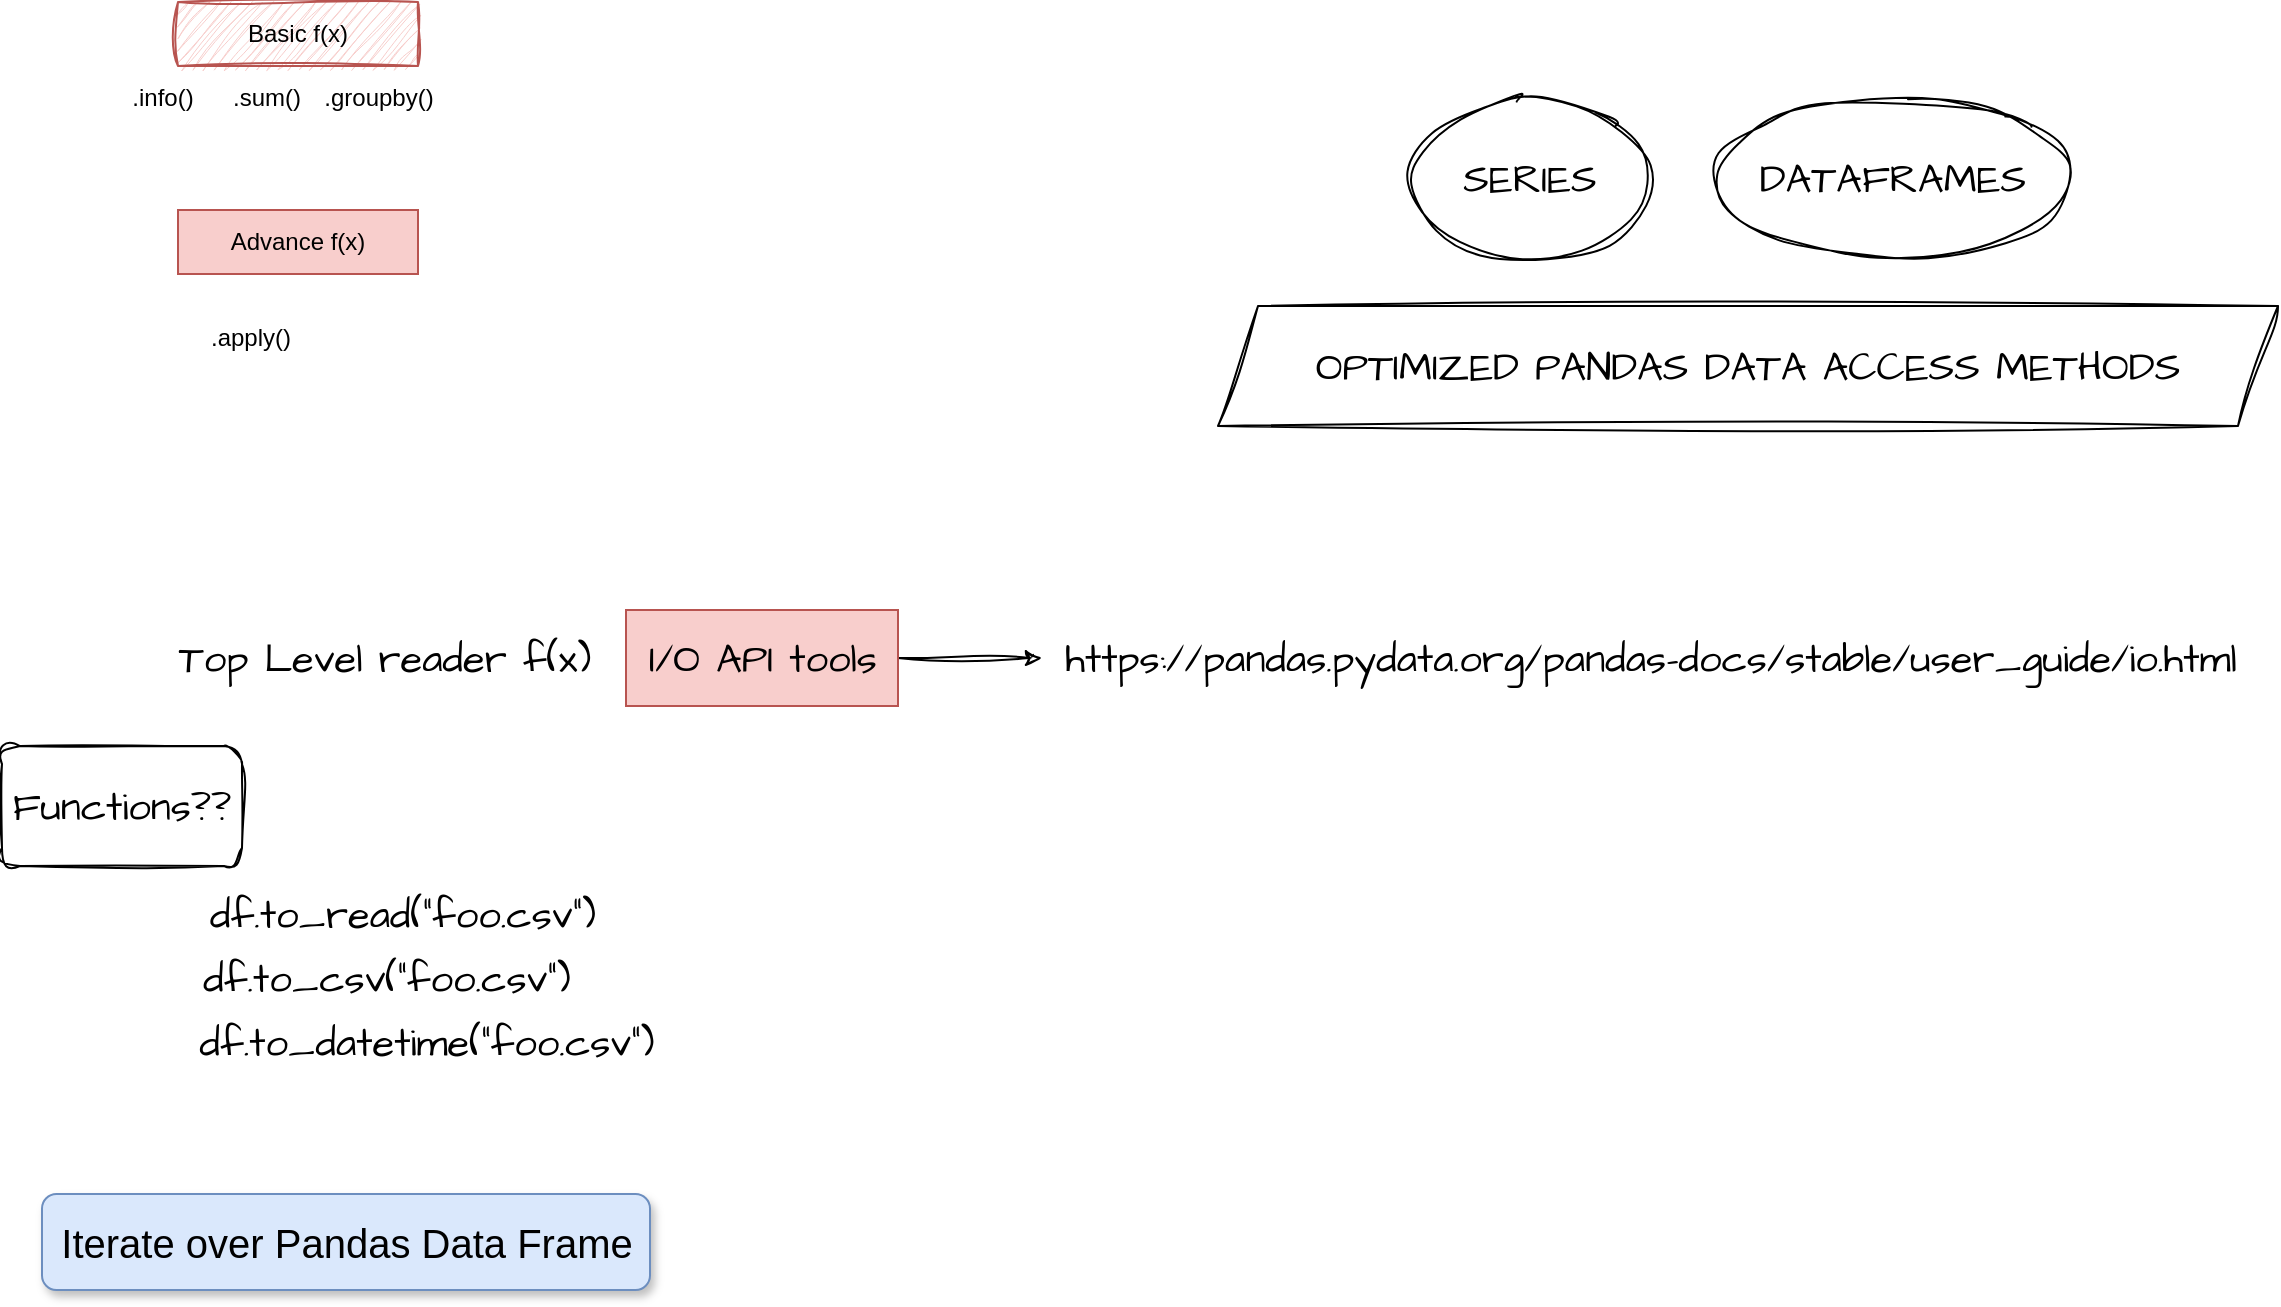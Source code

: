 <mxfile version="23.1.2" type="github">
  <diagram name="Page-1" id="U13R7Wm6EYD1qB2DaHe_">
    <mxGraphModel dx="11160" dy="5240" grid="1" gridSize="8" guides="1" tooltips="1" connect="1" arrows="1" fold="1" page="1" pageScale="1" pageWidth="8000" pageHeight="8000" math="0" shadow="0">
      <root>
        <mxCell id="0" />
        <mxCell id="1" parent="0" />
        <mxCell id="s0ZOie93lQ0Ljgx1va_m-1" value=".apply()" style="text;html=1;align=center;verticalAlign=middle;resizable=0;points=[];autosize=1;strokeColor=none;fillColor=none;rounded=0;sketch=1;curveFitting=1;jiggle=2;" parent="1" vertex="1">
          <mxGeometry x="100" y="176" width="64" height="32" as="geometry" />
        </mxCell>
        <mxCell id="s0ZOie93lQ0Ljgx1va_m-2" value="Advance f(x)" style="rounded=0;whiteSpace=wrap;html=1;fillColor=#f8cecc;strokeColor=#b85450;" parent="1" vertex="1">
          <mxGeometry x="96" y="128" width="120" height="32" as="geometry" />
        </mxCell>
        <mxCell id="s0ZOie93lQ0Ljgx1va_m-3" value="Basic f(x)" style="rounded=0;whiteSpace=wrap;html=1;fillColor=#f8cecc;strokeColor=#b85450;sketch=1;curveFitting=1;jiggle=2;" parent="1" vertex="1">
          <mxGeometry x="96" y="24" width="120" height="32" as="geometry" />
        </mxCell>
        <mxCell id="s0ZOie93lQ0Ljgx1va_m-4" value=".sum()" style="text;html=1;align=center;verticalAlign=middle;resizable=0;points=[];autosize=1;strokeColor=none;fillColor=none;rounded=0;sketch=1;curveFitting=1;jiggle=2;" parent="1" vertex="1">
          <mxGeometry x="112" y="56" width="56" height="32" as="geometry" />
        </mxCell>
        <mxCell id="s0ZOie93lQ0Ljgx1va_m-5" value=".groupby()" style="text;html=1;align=center;verticalAlign=middle;resizable=0;points=[];autosize=1;strokeColor=none;fillColor=none;rounded=0;sketch=1;curveFitting=1;jiggle=2;" parent="1" vertex="1">
          <mxGeometry x="160" y="56" width="72" height="32" as="geometry" />
        </mxCell>
        <mxCell id="s0ZOie93lQ0Ljgx1va_m-6" value="df.to_csv(&quot;foo.csv&quot;)" style="text;html=1;align=center;verticalAlign=middle;resizable=0;points=[];autosize=1;fontSize=20;fontFamily=Architects Daughter;" parent="1" vertex="1">
          <mxGeometry x="96" y="488" width="208" height="48" as="geometry" />
        </mxCell>
        <mxCell id="s0ZOie93lQ0Ljgx1va_m-8" style="edgeStyle=orthogonalEdgeStyle;rounded=0;sketch=1;hachureGap=4;jiggle=2;curveFitting=1;orthogonalLoop=1;jettySize=auto;html=1;fontFamily=Architects Daughter;fontSource=https%3A%2F%2Ffonts.googleapis.com%2Fcss%3Ffamily%3DArchitects%2BDaughter;fontSize=16;" parent="1" source="s0ZOie93lQ0Ljgx1va_m-7" target="s0ZOie93lQ0Ljgx1va_m-9" edge="1">
          <mxGeometry relative="1" as="geometry">
            <mxPoint x="248" y="312" as="targetPoint" />
          </mxGeometry>
        </mxCell>
        <mxCell id="s0ZOie93lQ0Ljgx1va_m-7" value="I/O API tools" style="text;html=1;align=center;verticalAlign=middle;resizable=0;points=[];autosize=1;strokeColor=#b85450;fillColor=#f8cecc;fontSize=20;fontFamily=Architects Daughter;" parent="1" vertex="1">
          <mxGeometry x="320" y="328" width="136" height="48" as="geometry" />
        </mxCell>
        <mxCell id="s0ZOie93lQ0Ljgx1va_m-9" value="https://pandas.pydata.org/pandas-docs/stable/user_guide/io.html" style="text;html=1;align=center;verticalAlign=middle;resizable=0;points=[];autosize=1;strokeColor=none;fillColor=none;fontSize=20;fontFamily=Architects Daughter;" parent="1" vertex="1">
          <mxGeometry x="528" y="328" width="608" height="48" as="geometry" />
        </mxCell>
        <mxCell id="s0ZOie93lQ0Ljgx1va_m-10" value="Top Level reader f(x)" style="text;html=1;align=center;verticalAlign=middle;resizable=0;points=[];autosize=1;strokeColor=none;fillColor=none;fontSize=20;fontFamily=Architects Daughter;" parent="1" vertex="1">
          <mxGeometry x="87" y="328" width="224" height="48" as="geometry" />
        </mxCell>
        <mxCell id="s0ZOie93lQ0Ljgx1va_m-11" value="df.to_datetime(&quot;foo.csv&quot;)" style="text;html=1;align=center;verticalAlign=middle;resizable=0;points=[];autosize=1;fontSize=20;fontFamily=Architects Daughter;" parent="1" vertex="1">
          <mxGeometry x="96" y="520" width="248" height="48" as="geometry" />
        </mxCell>
        <mxCell id="s0ZOie93lQ0Ljgx1va_m-13" value="df.to_read(&quot;foo.csv&quot;)" style="text;html=1;align=center;verticalAlign=middle;resizable=0;points=[];autosize=1;fontSize=20;fontFamily=Architects Daughter;" parent="1" vertex="1">
          <mxGeometry x="100" y="456" width="216" height="48" as="geometry" />
        </mxCell>
        <mxCell id="s0ZOie93lQ0Ljgx1va_m-14" value="Functions??" style="rounded=1;whiteSpace=wrap;html=1;sketch=1;hachureGap=4;jiggle=2;curveFitting=1;fontFamily=Architects Daughter;fontSource=https%3A%2F%2Ffonts.googleapis.com%2Fcss%3Ffamily%3DArchitects%2BDaughter;fontSize=20;" parent="1" vertex="1">
          <mxGeometry x="8" y="396" width="120" height="60" as="geometry" />
        </mxCell>
        <mxCell id="s0ZOie93lQ0Ljgx1va_m-15" value=".info()" style="text;html=1;align=center;verticalAlign=middle;resizable=0;points=[];autosize=1;strokeColor=none;fillColor=none;rounded=0;sketch=1;curveFitting=1;jiggle=2;" parent="1" vertex="1">
          <mxGeometry x="64" y="56" width="48" height="32" as="geometry" />
        </mxCell>
        <mxCell id="s0ZOie93lQ0Ljgx1va_m-16" value="Iterate over Pandas Data Frame" style="text;html=1;align=center;verticalAlign=middle;resizable=0;points=[];autosize=1;fontSize=20;fontFamily=Helvetica;shadow=1;rounded=1;fillColor=#dae8fc;strokeColor=#6c8ebf;" parent="1" vertex="1">
          <mxGeometry x="28" y="620" width="304" height="48" as="geometry" />
        </mxCell>
        <mxCell id="s0ZOie93lQ0Ljgx1va_m-17" value="SERIES" style="ellipse;whiteSpace=wrap;html=1;sketch=1;hachureGap=4;jiggle=2;curveFitting=1;fontFamily=Architects Daughter;fontSource=https%3A%2F%2Ffonts.googleapis.com%2Fcss%3Ffamily%3DArchitects%2BDaughter;fontSize=20;" parent="1" vertex="1">
          <mxGeometry x="712" y="72" width="120" height="80" as="geometry" />
        </mxCell>
        <mxCell id="s0ZOie93lQ0Ljgx1va_m-18" value="DATAFRAMES" style="ellipse;whiteSpace=wrap;html=1;sketch=1;hachureGap=4;jiggle=2;curveFitting=1;fontFamily=Architects Daughter;fontSource=https%3A%2F%2Ffonts.googleapis.com%2Fcss%3Ffamily%3DArchitects%2BDaughter;fontSize=20;" parent="1" vertex="1">
          <mxGeometry x="864" y="72" width="179" height="80" as="geometry" />
        </mxCell>
        <mxCell id="s0ZOie93lQ0Ljgx1va_m-21" value="OPTIMIZED PANDAS DATA ACCESS METHODS" style="shape=parallelogram;perimeter=parallelogramPerimeter;whiteSpace=wrap;html=1;fixedSize=1;sketch=1;hachureGap=4;jiggle=2;curveFitting=1;fontFamily=Architects Daughter;fontSource=https%3A%2F%2Ffonts.googleapis.com%2Fcss%3Ffamily%3DArchitects%2BDaughter;fontSize=20;" parent="1" vertex="1">
          <mxGeometry x="616" y="176" width="530" height="60" as="geometry" />
        </mxCell>
      </root>
    </mxGraphModel>
  </diagram>
</mxfile>
